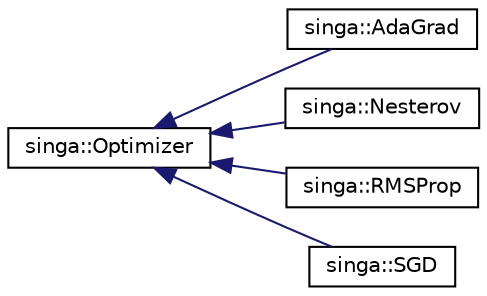digraph "Graphical Class Hierarchy"
{
  edge [fontname="Helvetica",fontsize="10",labelfontname="Helvetica",labelfontsize="10"];
  node [fontname="Helvetica",fontsize="10",shape=record];
  rankdir="LR";
  Node0 [label="singa::Optimizer",height=0.2,width=0.4,color="black", fillcolor="white", style="filled",URL="$classsinga_1_1Optimizer.html",tooltip="The base class for gradient descent algorithms used to update the model parameters in order to optimi..."];
  Node0 -> Node1 [dir="back",color="midnightblue",fontsize="10",style="solid",fontname="Helvetica"];
  Node1 [label="singa::AdaGrad",height=0.2,width=0.4,color="black", fillcolor="white", style="filled",URL="$classsinga_1_1AdaGrad.html"];
  Node0 -> Node2 [dir="back",color="midnightblue",fontsize="10",style="solid",fontname="Helvetica"];
  Node2 [label="singa::Nesterov",height=0.2,width=0.4,color="black", fillcolor="white", style="filled",URL="$classsinga_1_1Nesterov.html"];
  Node0 -> Node3 [dir="back",color="midnightblue",fontsize="10",style="solid",fontname="Helvetica"];
  Node3 [label="singa::RMSProp",height=0.2,width=0.4,color="black", fillcolor="white", style="filled",URL="$classsinga_1_1RMSProp.html"];
  Node0 -> Node4 [dir="back",color="midnightblue",fontsize="10",style="solid",fontname="Helvetica"];
  Node4 [label="singa::SGD",height=0.2,width=0.4,color="black", fillcolor="white", style="filled",URL="$classsinga_1_1SGD.html"];
}
